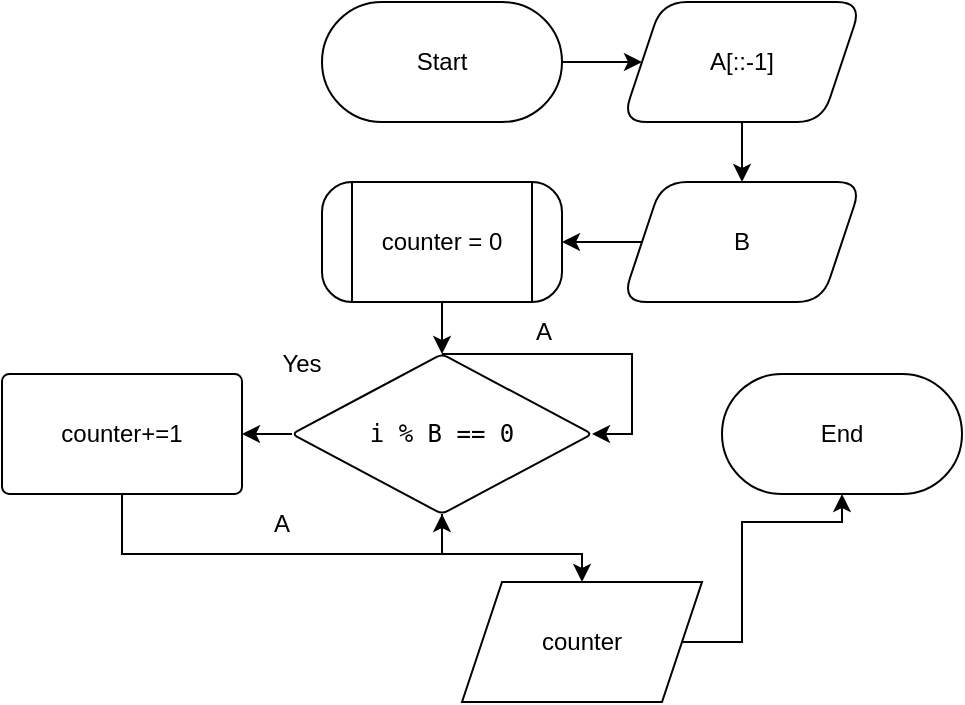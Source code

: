 <mxfile version="24.7.17">
  <diagram id="C5RBs43oDa-KdzZeNtuy" name="Page-1">
    <mxGraphModel dx="1194" dy="760" grid="1" gridSize="10" guides="1" tooltips="1" connect="1" arrows="1" fold="1" page="1" pageScale="1" pageWidth="827" pageHeight="1169" math="0" shadow="0">
      <root>
        <mxCell id="WIyWlLk6GJQsqaUBKTNV-0" />
        <mxCell id="WIyWlLk6GJQsqaUBKTNV-1" parent="WIyWlLk6GJQsqaUBKTNV-0" />
        <mxCell id="yPYNsc6fqyosIAy7rtN6-3" value="" style="edgeStyle=orthogonalEdgeStyle;rounded=0;orthogonalLoop=1;jettySize=auto;html=1;" edge="1" parent="WIyWlLk6GJQsqaUBKTNV-1" source="yPYNsc6fqyosIAy7rtN6-0" target="yPYNsc6fqyosIAy7rtN6-2">
          <mxGeometry relative="1" as="geometry" />
        </mxCell>
        <mxCell id="yPYNsc6fqyosIAy7rtN6-0" value="Start" style="rounded=1;whiteSpace=wrap;html=1;arcSize=50;" vertex="1" parent="WIyWlLk6GJQsqaUBKTNV-1">
          <mxGeometry x="350" y="110" width="120" height="60" as="geometry" />
        </mxCell>
        <mxCell id="yPYNsc6fqyosIAy7rtN6-1" value="End" style="rounded=1;whiteSpace=wrap;html=1;arcSize=50;" vertex="1" parent="WIyWlLk6GJQsqaUBKTNV-1">
          <mxGeometry x="550" y="296" width="120" height="60" as="geometry" />
        </mxCell>
        <mxCell id="yPYNsc6fqyosIAy7rtN6-5" value="" style="edgeStyle=orthogonalEdgeStyle;rounded=0;orthogonalLoop=1;jettySize=auto;html=1;" edge="1" parent="WIyWlLk6GJQsqaUBKTNV-1" source="yPYNsc6fqyosIAy7rtN6-2" target="yPYNsc6fqyosIAy7rtN6-4">
          <mxGeometry relative="1" as="geometry" />
        </mxCell>
        <mxCell id="yPYNsc6fqyosIAy7rtN6-2" value="A[::-1]" style="shape=parallelogram;perimeter=parallelogramPerimeter;whiteSpace=wrap;html=1;fixedSize=1;rounded=1;arcSize=25;" vertex="1" parent="WIyWlLk6GJQsqaUBKTNV-1">
          <mxGeometry x="500" y="110" width="120" height="60" as="geometry" />
        </mxCell>
        <mxCell id="yPYNsc6fqyosIAy7rtN6-7" value="" style="edgeStyle=orthogonalEdgeStyle;rounded=0;orthogonalLoop=1;jettySize=auto;html=1;" edge="1" parent="WIyWlLk6GJQsqaUBKTNV-1" source="yPYNsc6fqyosIAy7rtN6-4" target="yPYNsc6fqyosIAy7rtN6-6">
          <mxGeometry relative="1" as="geometry" />
        </mxCell>
        <mxCell id="yPYNsc6fqyosIAy7rtN6-4" value="B" style="shape=parallelogram;perimeter=parallelogramPerimeter;whiteSpace=wrap;html=1;fixedSize=1;rounded=1;arcSize=25;" vertex="1" parent="WIyWlLk6GJQsqaUBKTNV-1">
          <mxGeometry x="500" y="200" width="120" height="60" as="geometry" />
        </mxCell>
        <mxCell id="yPYNsc6fqyosIAy7rtN6-16" value="" style="edgeStyle=orthogonalEdgeStyle;rounded=0;orthogonalLoop=1;jettySize=auto;html=1;" edge="1" parent="WIyWlLk6GJQsqaUBKTNV-1" source="yPYNsc6fqyosIAy7rtN6-6" target="yPYNsc6fqyosIAy7rtN6-15">
          <mxGeometry relative="1" as="geometry" />
        </mxCell>
        <mxCell id="yPYNsc6fqyosIAy7rtN6-6" value="counter = 0" style="shape=process;whiteSpace=wrap;html=1;backgroundOutline=1;rounded=1;arcSize=25;" vertex="1" parent="WIyWlLk6GJQsqaUBKTNV-1">
          <mxGeometry x="350" y="200" width="120" height="60" as="geometry" />
        </mxCell>
        <mxCell id="yPYNsc6fqyosIAy7rtN6-19" value="" style="edgeStyle=orthogonalEdgeStyle;rounded=0;orthogonalLoop=1;jettySize=auto;html=1;" edge="1" parent="WIyWlLk6GJQsqaUBKTNV-1" source="yPYNsc6fqyosIAy7rtN6-15" target="yPYNsc6fqyosIAy7rtN6-18">
          <mxGeometry relative="1" as="geometry" />
        </mxCell>
        <mxCell id="yPYNsc6fqyosIAy7rtN6-29" style="edgeStyle=orthogonalEdgeStyle;rounded=0;orthogonalLoop=1;jettySize=auto;html=1;entryX=0.5;entryY=0;entryDx=0;entryDy=0;" edge="1" parent="WIyWlLk6GJQsqaUBKTNV-1" source="yPYNsc6fqyosIAy7rtN6-15" target="yPYNsc6fqyosIAy7rtN6-28">
          <mxGeometry relative="1" as="geometry" />
        </mxCell>
        <mxCell id="yPYNsc6fqyosIAy7rtN6-15" value="&lt;div style=&quot;&quot;&gt;&lt;pre style=&quot;&quot;&gt;&lt;div style=&quot;&quot;&gt;&lt;pre style=&quot;&quot;&gt;i % B == 0&lt;/pre&gt;&lt;/div&gt;&lt;/pre&gt;&lt;/div&gt;" style="rhombus;whiteSpace=wrap;html=1;rounded=1;arcSize=6;" vertex="1" parent="WIyWlLk6GJQsqaUBKTNV-1">
          <mxGeometry x="335" y="286" width="150" height="80" as="geometry" />
        </mxCell>
        <mxCell id="yPYNsc6fqyosIAy7rtN6-24" style="edgeStyle=orthogonalEdgeStyle;rounded=0;orthogonalLoop=1;jettySize=auto;html=1;entryX=0.5;entryY=1;entryDx=0;entryDy=0;exitX=0.5;exitY=1;exitDx=0;exitDy=0;" edge="1" parent="WIyWlLk6GJQsqaUBKTNV-1" source="yPYNsc6fqyosIAy7rtN6-18" target="yPYNsc6fqyosIAy7rtN6-15">
          <mxGeometry relative="1" as="geometry">
            <Array as="points">
              <mxPoint x="250" y="386" />
              <mxPoint x="410" y="386" />
            </Array>
          </mxGeometry>
        </mxCell>
        <mxCell id="yPYNsc6fqyosIAy7rtN6-18" value="counter+=1" style="whiteSpace=wrap;html=1;rounded=1;arcSize=6;" vertex="1" parent="WIyWlLk6GJQsqaUBKTNV-1">
          <mxGeometry x="190" y="296" width="120" height="60" as="geometry" />
        </mxCell>
        <mxCell id="yPYNsc6fqyosIAy7rtN6-21" value="Yes" style="text;html=1;align=center;verticalAlign=middle;whiteSpace=wrap;rounded=0;" vertex="1" parent="WIyWlLk6GJQsqaUBKTNV-1">
          <mxGeometry x="310" y="276" width="60" height="30" as="geometry" />
        </mxCell>
        <mxCell id="yPYNsc6fqyosIAy7rtN6-23" style="edgeStyle=orthogonalEdgeStyle;rounded=0;orthogonalLoop=1;jettySize=auto;html=1;entryX=1;entryY=0.5;entryDx=0;entryDy=0;" edge="1" parent="WIyWlLk6GJQsqaUBKTNV-1" source="yPYNsc6fqyosIAy7rtN6-15" target="yPYNsc6fqyosIAy7rtN6-15">
          <mxGeometry relative="1" as="geometry">
            <Array as="points">
              <mxPoint x="505" y="286" />
              <mxPoint x="505" y="326" />
            </Array>
          </mxGeometry>
        </mxCell>
        <mxCell id="yPYNsc6fqyosIAy7rtN6-25" value="A" style="text;html=1;align=center;verticalAlign=middle;whiteSpace=wrap;rounded=0;" vertex="1" parent="WIyWlLk6GJQsqaUBKTNV-1">
          <mxGeometry x="300" y="356" width="60" height="30" as="geometry" />
        </mxCell>
        <mxCell id="yPYNsc6fqyosIAy7rtN6-27" value="A" style="text;html=1;align=center;verticalAlign=middle;whiteSpace=wrap;rounded=0;" vertex="1" parent="WIyWlLk6GJQsqaUBKTNV-1">
          <mxGeometry x="431" y="260" width="60" height="30" as="geometry" />
        </mxCell>
        <mxCell id="yPYNsc6fqyosIAy7rtN6-30" style="edgeStyle=orthogonalEdgeStyle;rounded=0;orthogonalLoop=1;jettySize=auto;html=1;entryX=0.5;entryY=1;entryDx=0;entryDy=0;" edge="1" parent="WIyWlLk6GJQsqaUBKTNV-1" source="yPYNsc6fqyosIAy7rtN6-28" target="yPYNsc6fqyosIAy7rtN6-1">
          <mxGeometry relative="1" as="geometry">
            <mxPoint x="630" y="400" as="targetPoint" />
            <Array as="points">
              <mxPoint x="560" y="430" />
              <mxPoint x="560" y="370" />
              <mxPoint x="610" y="370" />
            </Array>
          </mxGeometry>
        </mxCell>
        <mxCell id="yPYNsc6fqyosIAy7rtN6-28" value="counter" style="shape=parallelogram;perimeter=parallelogramPerimeter;whiteSpace=wrap;html=1;fixedSize=1;" vertex="1" parent="WIyWlLk6GJQsqaUBKTNV-1">
          <mxGeometry x="420" y="400" width="120" height="60" as="geometry" />
        </mxCell>
      </root>
    </mxGraphModel>
  </diagram>
</mxfile>
